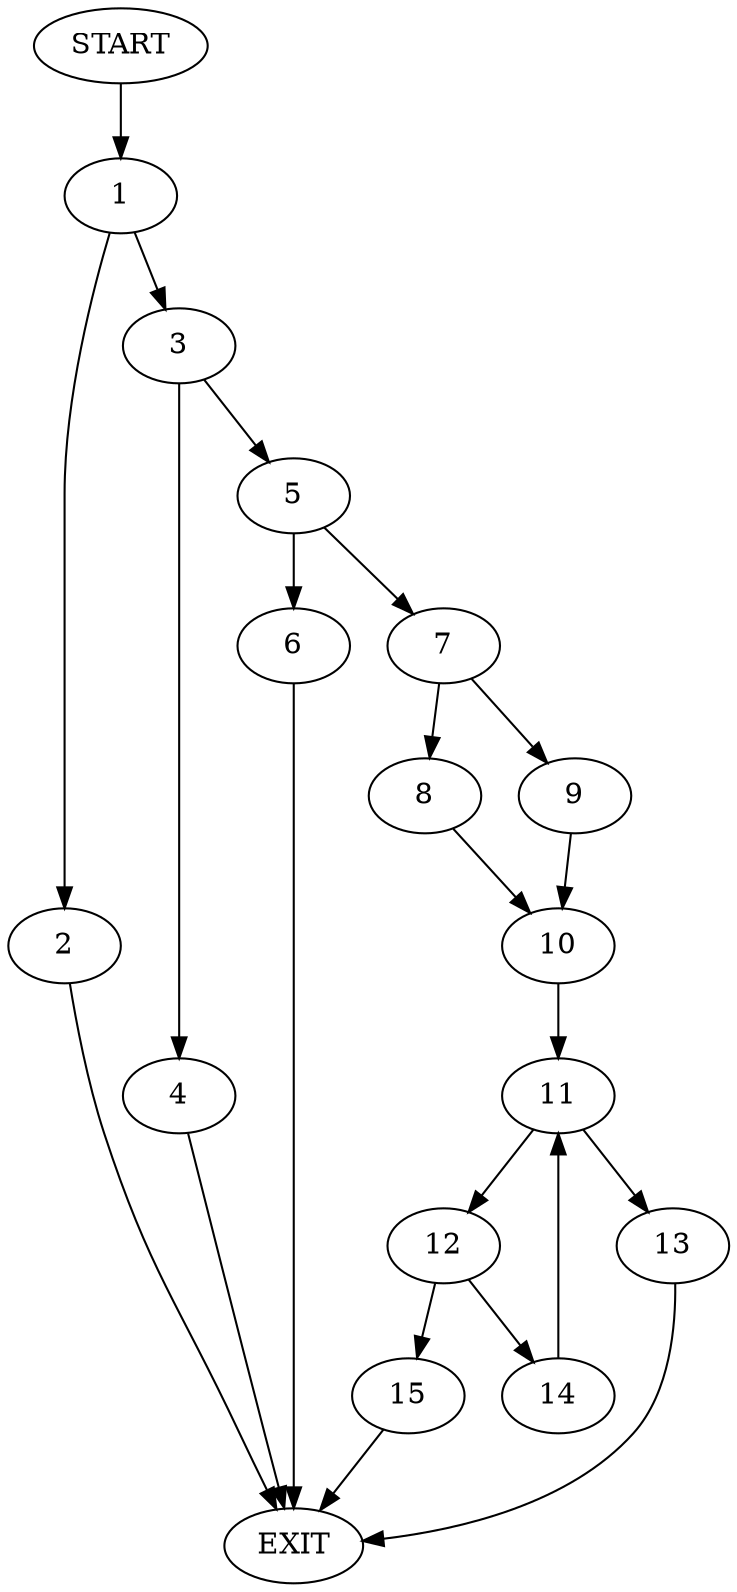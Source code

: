 digraph {
0 [label="START"]
16 [label="EXIT"]
0 -> 1
1 -> 2
1 -> 3
3 -> 4
3 -> 5
2 -> 16
4 -> 16
5 -> 6
5 -> 7
7 -> 8
7 -> 9
6 -> 16
9 -> 10
8 -> 10
10 -> 11
11 -> 12
11 -> 13
12 -> 14
12 -> 15
13 -> 16
14 -> 11
15 -> 16
}
